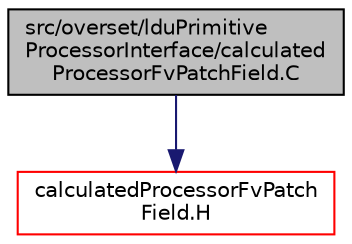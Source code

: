 digraph "src/overset/lduPrimitiveProcessorInterface/calculatedProcessorFvPatchField.C"
{
  bgcolor="transparent";
  edge [fontname="Helvetica",fontsize="10",labelfontname="Helvetica",labelfontsize="10"];
  node [fontname="Helvetica",fontsize="10",shape=record];
  Node1 [label="src/overset/lduPrimitive\lProcessorInterface/calculated\lProcessorFvPatchField.C",height=0.2,width=0.4,color="black", fillcolor="grey75", style="filled" fontcolor="black"];
  Node1 -> Node2 [color="midnightblue",fontsize="10",style="solid",fontname="Helvetica"];
  Node2 [label="calculatedProcessorFvPatch\lField.H",height=0.2,width=0.4,color="red",URL="$calculatedProcessorFvPatchField_8H.html"];
}
